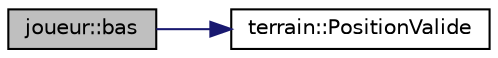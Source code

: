 digraph "joueur::bas"
{
 // LATEX_PDF_SIZE
  edge [fontname="Helvetica",fontsize="10",labelfontname="Helvetica",labelfontsize="10"];
  node [fontname="Helvetica",fontsize="10",shape=record];
  rankdir="LR";
  Node1 [label="joueur::bas",height=0.2,width=0.4,color="black", fillcolor="grey75", style="filled", fontcolor="black",tooltip="demande un mouvements en bas"];
  Node1 -> Node2 [color="midnightblue",fontsize="10",style="solid",fontname="Helvetica"];
  Node2 [label="terrain::PositionValide",height=0.2,width=0.4,color="black", fillcolor="white", style="filled",URL="$classterrain.html#a54d1c0bd769541db3509efe843bc0845",tooltip="vérifie si la position est valide"];
}
